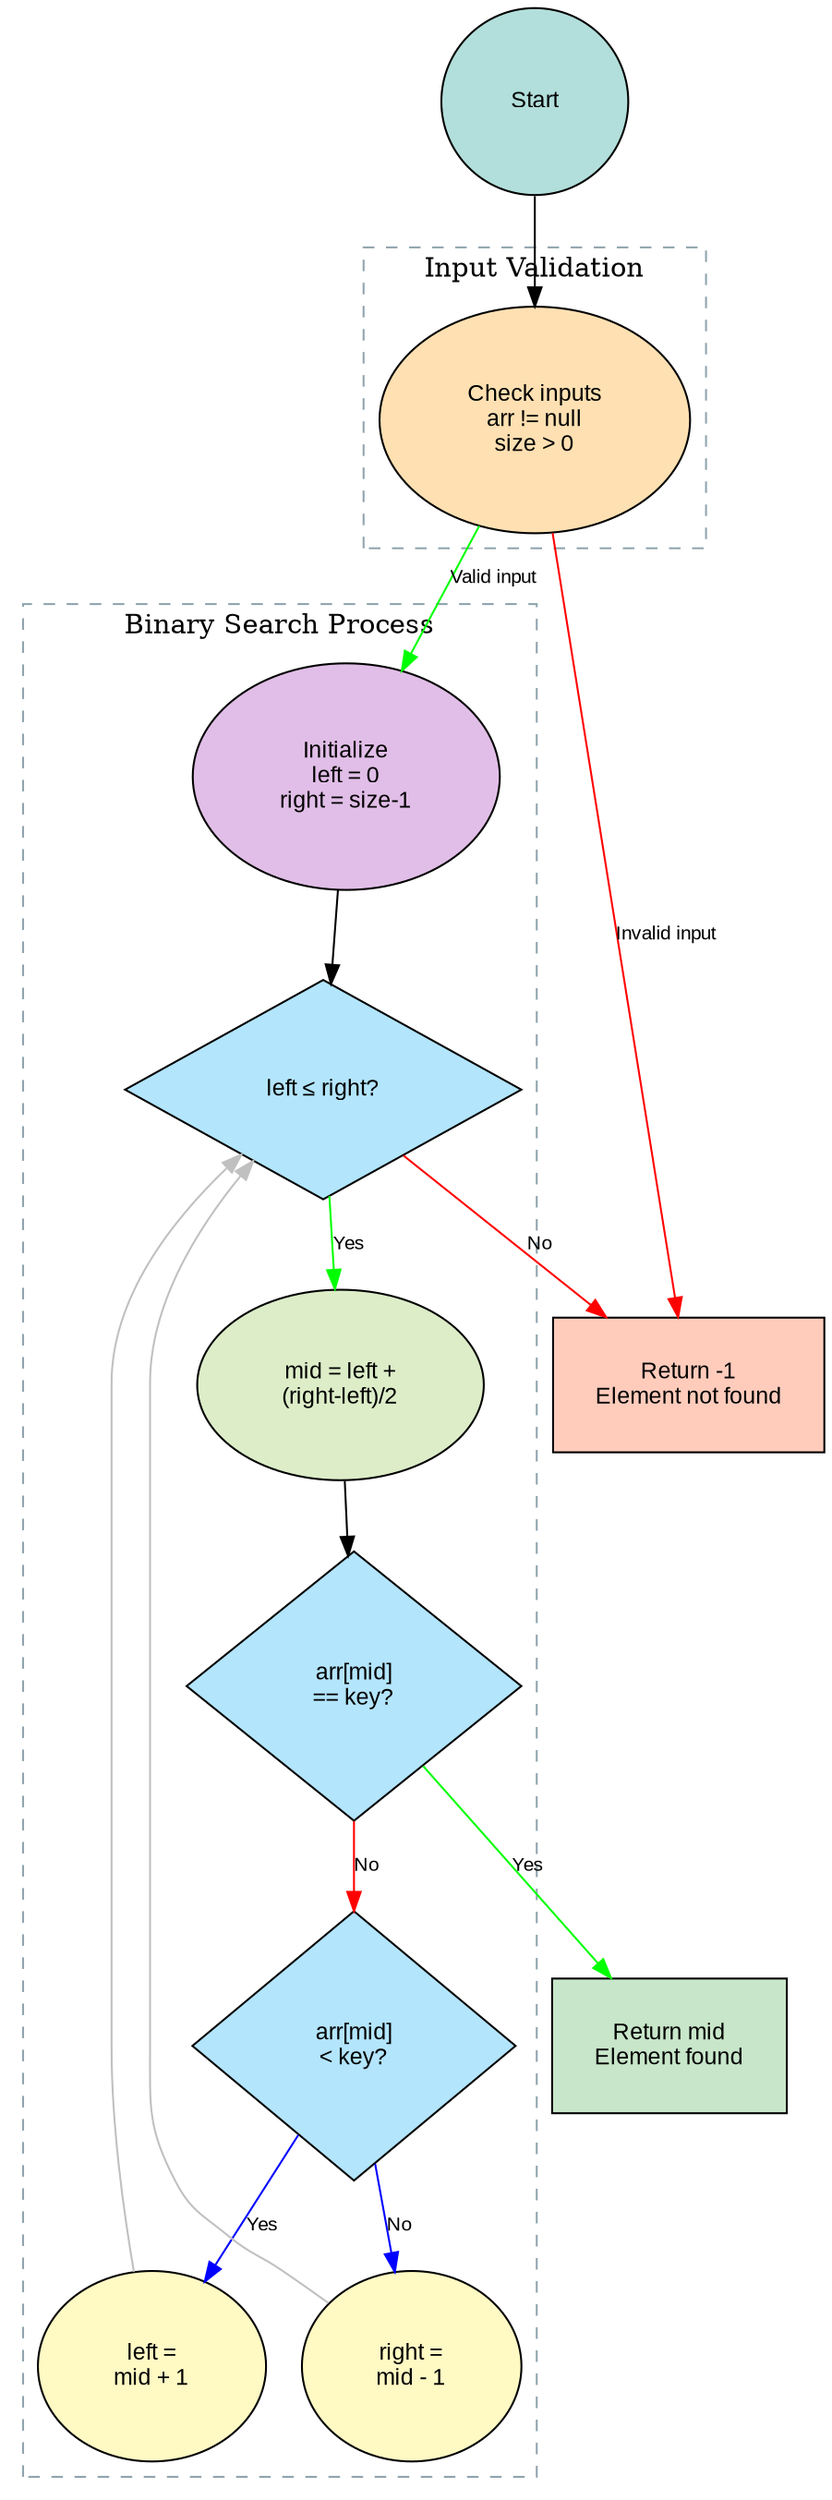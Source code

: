 digraph BinarySearch {
    // Graph settings
    rankdir=TB;
    node [fontname="Arial", fontsize=12, margin=0.3];
    edge [fontname="Arial", fontsize=10];

    // Node styles
    node [shape=ellipse, style=filled, fillcolor="#E8F5E9"]  // Default style

    // Start and end nodes
    start [shape=circle, fillcolor="#B2DFDB", label="Start"];
    not_found [shape=box, fillcolor="#FFCCBC", label="Return -1\nElement not found"];
    found [shape=box, fillcolor="#C8E6C9", label="Return mid\nElement found"];

    // Validation nodes
    subgraph cluster_validation {
        label="Input Validation";
        style=dashed;
        color="#90A4AE";
        check_empty [fillcolor="#FFE0B2", label="Check inputs\narr != null\nsize > 0"];
    }

    // Main algorithm nodes
    subgraph cluster_main {
        label="Binary Search Process";
        style=dashed;
        color="#90A4AE";
        set_initial_bounds [fillcolor="#E1BEE7", label="Initialize\nleft = 0\nright = size-1"];
        while_loop [shape=diamond, fillcolor="#B3E5FC", label="left ≤ right?"];
        calculate_mid [fillcolor="#DCEDC8", label="mid = left +\n(right-left)/2"];
        check_mid [shape=diamond, fillcolor="#B3E5FC", label="arr[mid]\n== key?"];
        check_less [shape=diamond, fillcolor="#B3E5FC", label="arr[mid]\n< key?"];
        move_left [fillcolor="#FFF9C4", label="left =\nmid + 1"];
        move_right [fillcolor="#FFF9C4", label="right =\nmid - 1"];
    }

    // Edge connections with better formatting
    start -> check_empty;
    check_empty -> not_found [label="Invalid input", color="red"];
    check_empty -> set_initial_bounds [label="Valid input", color="green"];
    set_initial_bounds -> while_loop;
    while_loop -> calculate_mid [label="Yes", color="green"];
    while_loop -> not_found [label="No", color="red"];
    calculate_mid -> check_mid;
    check_mid -> found [label="Yes", color="green"];
    check_mid -> check_less [label="No", color="red"];
    check_less -> move_left [label="Yes", color="blue"];
    check_less -> move_right [label="No", color="blue"];
    move_left -> while_loop [color="gray"];
    move_right -> while_loop [color="gray"];
}